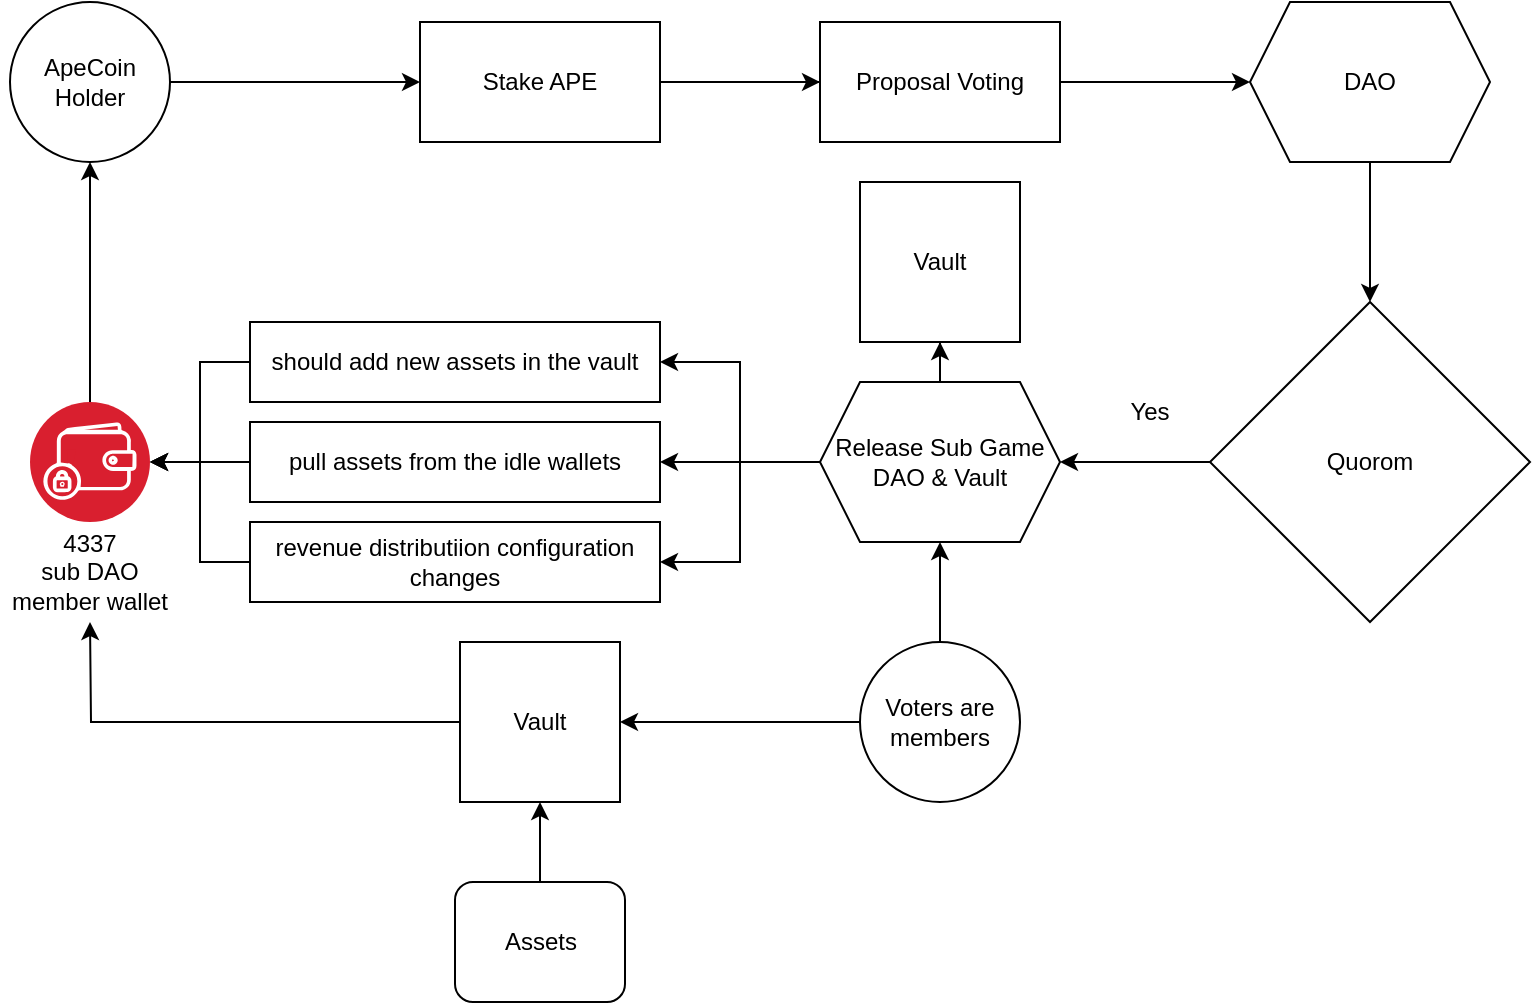 <mxfile version="22.1.5" type="github">
  <diagram name="Page-1" id="HEoOxhop8Ih9AfGgCKOJ">
    <mxGraphModel dx="1356" dy="724" grid="1" gridSize="10" guides="1" tooltips="1" connect="1" arrows="1" fold="1" page="1" pageScale="1" pageWidth="850" pageHeight="1100" math="0" shadow="0">
      <root>
        <mxCell id="0" />
        <mxCell id="1" parent="0" />
        <mxCell id="kkcZBeg4sPtkYq2LsZ84-3" value="" style="edgeStyle=orthogonalEdgeStyle;rounded=0;orthogonalLoop=1;jettySize=auto;html=1;" edge="1" parent="1" source="kkcZBeg4sPtkYq2LsZ84-1" target="kkcZBeg4sPtkYq2LsZ84-2">
          <mxGeometry relative="1" as="geometry" />
        </mxCell>
        <mxCell id="kkcZBeg4sPtkYq2LsZ84-1" value="ApeCoin&lt;br&gt;Holder" style="ellipse;whiteSpace=wrap;html=1;aspect=fixed;" vertex="1" parent="1">
          <mxGeometry x="20" y="210" width="80" height="80" as="geometry" />
        </mxCell>
        <mxCell id="kkcZBeg4sPtkYq2LsZ84-5" value="" style="edgeStyle=orthogonalEdgeStyle;rounded=0;orthogonalLoop=1;jettySize=auto;html=1;" edge="1" parent="1" source="kkcZBeg4sPtkYq2LsZ84-2" target="kkcZBeg4sPtkYq2LsZ84-4">
          <mxGeometry relative="1" as="geometry" />
        </mxCell>
        <mxCell id="kkcZBeg4sPtkYq2LsZ84-7" value="" style="edgeStyle=orthogonalEdgeStyle;rounded=0;orthogonalLoop=1;jettySize=auto;html=1;" edge="1" parent="1" source="kkcZBeg4sPtkYq2LsZ84-2" target="kkcZBeg4sPtkYq2LsZ84-6">
          <mxGeometry relative="1" as="geometry" />
        </mxCell>
        <mxCell id="kkcZBeg4sPtkYq2LsZ84-2" value="Stake APE" style="whiteSpace=wrap;html=1;" vertex="1" parent="1">
          <mxGeometry x="225" y="220" width="120" height="60" as="geometry" />
        </mxCell>
        <mxCell id="kkcZBeg4sPtkYq2LsZ84-9" value="" style="edgeStyle=orthogonalEdgeStyle;rounded=0;orthogonalLoop=1;jettySize=auto;html=1;" edge="1" parent="1" source="kkcZBeg4sPtkYq2LsZ84-4" target="kkcZBeg4sPtkYq2LsZ84-8">
          <mxGeometry relative="1" as="geometry" />
        </mxCell>
        <mxCell id="kkcZBeg4sPtkYq2LsZ84-4" value="DAO" style="shape=hexagon;perimeter=hexagonPerimeter2;whiteSpace=wrap;html=1;fixedSize=1;" vertex="1" parent="1">
          <mxGeometry x="640" y="210" width="120" height="80" as="geometry" />
        </mxCell>
        <mxCell id="kkcZBeg4sPtkYq2LsZ84-6" value="Proposal Voting" style="whiteSpace=wrap;html=1;" vertex="1" parent="1">
          <mxGeometry x="425" y="220" width="120" height="60" as="geometry" />
        </mxCell>
        <mxCell id="kkcZBeg4sPtkYq2LsZ84-12" value="" style="edgeStyle=orthogonalEdgeStyle;rounded=0;orthogonalLoop=1;jettySize=auto;html=1;" edge="1" parent="1" source="kkcZBeg4sPtkYq2LsZ84-8" target="kkcZBeg4sPtkYq2LsZ84-10">
          <mxGeometry relative="1" as="geometry" />
        </mxCell>
        <mxCell id="kkcZBeg4sPtkYq2LsZ84-8" value="Quorom" style="rhombus;whiteSpace=wrap;html=1;" vertex="1" parent="1">
          <mxGeometry x="620" y="360" width="160" height="160" as="geometry" />
        </mxCell>
        <mxCell id="kkcZBeg4sPtkYq2LsZ84-18" value="" style="edgeStyle=orthogonalEdgeStyle;rounded=0;orthogonalLoop=1;jettySize=auto;html=1;" edge="1" parent="1" source="kkcZBeg4sPtkYq2LsZ84-10" target="kkcZBeg4sPtkYq2LsZ84-16">
          <mxGeometry relative="1" as="geometry" />
        </mxCell>
        <mxCell id="kkcZBeg4sPtkYq2LsZ84-20" value="" style="edgeStyle=orthogonalEdgeStyle;rounded=0;orthogonalLoop=1;jettySize=auto;html=1;" edge="1" parent="1" source="kkcZBeg4sPtkYq2LsZ84-10" target="kkcZBeg4sPtkYq2LsZ84-19">
          <mxGeometry relative="1" as="geometry" />
        </mxCell>
        <mxCell id="kkcZBeg4sPtkYq2LsZ84-24" style="edgeStyle=orthogonalEdgeStyle;rounded=0;orthogonalLoop=1;jettySize=auto;html=1;entryX=1;entryY=0.5;entryDx=0;entryDy=0;" edge="1" parent="1" source="kkcZBeg4sPtkYq2LsZ84-10" target="kkcZBeg4sPtkYq2LsZ84-21">
          <mxGeometry relative="1" as="geometry" />
        </mxCell>
        <mxCell id="kkcZBeg4sPtkYq2LsZ84-25" style="edgeStyle=orthogonalEdgeStyle;rounded=0;orthogonalLoop=1;jettySize=auto;html=1;entryX=1;entryY=0.5;entryDx=0;entryDy=0;" edge="1" parent="1" source="kkcZBeg4sPtkYq2LsZ84-10" target="kkcZBeg4sPtkYq2LsZ84-22">
          <mxGeometry relative="1" as="geometry" />
        </mxCell>
        <mxCell id="kkcZBeg4sPtkYq2LsZ84-10" value="Release Sub Game DAO &amp;amp; Vault" style="shape=hexagon;perimeter=hexagonPerimeter2;whiteSpace=wrap;html=1;fixedSize=1;" vertex="1" parent="1">
          <mxGeometry x="425" y="400" width="120" height="80" as="geometry" />
        </mxCell>
        <mxCell id="kkcZBeg4sPtkYq2LsZ84-13" value="Yes" style="text;html=1;strokeColor=none;fillColor=none;align=center;verticalAlign=middle;whiteSpace=wrap;rounded=0;" vertex="1" parent="1">
          <mxGeometry x="560" y="400" width="60" height="30" as="geometry" />
        </mxCell>
        <mxCell id="kkcZBeg4sPtkYq2LsZ84-15" value="" style="edgeStyle=orthogonalEdgeStyle;rounded=0;orthogonalLoop=1;jettySize=auto;html=1;" edge="1" parent="1" source="kkcZBeg4sPtkYq2LsZ84-14" target="kkcZBeg4sPtkYq2LsZ84-10">
          <mxGeometry relative="1" as="geometry" />
        </mxCell>
        <mxCell id="kkcZBeg4sPtkYq2LsZ84-33" style="edgeStyle=orthogonalEdgeStyle;rounded=0;orthogonalLoop=1;jettySize=auto;html=1;entryX=1;entryY=0.5;entryDx=0;entryDy=0;" edge="1" parent="1" source="kkcZBeg4sPtkYq2LsZ84-14" target="kkcZBeg4sPtkYq2LsZ84-32">
          <mxGeometry relative="1" as="geometry" />
        </mxCell>
        <mxCell id="kkcZBeg4sPtkYq2LsZ84-14" value="Voters are members" style="ellipse;whiteSpace=wrap;html=1;aspect=fixed;" vertex="1" parent="1">
          <mxGeometry x="445" y="530" width="80" height="80" as="geometry" />
        </mxCell>
        <mxCell id="kkcZBeg4sPtkYq2LsZ84-16" value="Vault" style="whiteSpace=wrap;html=1;aspect=fixed;" vertex="1" parent="1">
          <mxGeometry x="445" y="300" width="80" height="80" as="geometry" />
        </mxCell>
        <mxCell id="kkcZBeg4sPtkYq2LsZ84-28" value="" style="edgeStyle=orthogonalEdgeStyle;rounded=0;orthogonalLoop=1;jettySize=auto;html=1;" edge="1" parent="1" source="kkcZBeg4sPtkYq2LsZ84-19" target="kkcZBeg4sPtkYq2LsZ84-26">
          <mxGeometry relative="1" as="geometry" />
        </mxCell>
        <mxCell id="kkcZBeg4sPtkYq2LsZ84-19" value="pull assets from the idle wallets" style="whiteSpace=wrap;html=1;" vertex="1" parent="1">
          <mxGeometry x="140" y="420" width="205" height="40" as="geometry" />
        </mxCell>
        <mxCell id="kkcZBeg4sPtkYq2LsZ84-27" style="edgeStyle=orthogonalEdgeStyle;rounded=0;orthogonalLoop=1;jettySize=auto;html=1;entryX=1;entryY=0.5;entryDx=0;entryDy=0;" edge="1" parent="1" source="kkcZBeg4sPtkYq2LsZ84-21" target="kkcZBeg4sPtkYq2LsZ84-26">
          <mxGeometry relative="1" as="geometry" />
        </mxCell>
        <mxCell id="kkcZBeg4sPtkYq2LsZ84-21" value="should add new assets in the vault" style="whiteSpace=wrap;html=1;" vertex="1" parent="1">
          <mxGeometry x="140" y="370" width="205" height="40" as="geometry" />
        </mxCell>
        <mxCell id="kkcZBeg4sPtkYq2LsZ84-29" style="edgeStyle=orthogonalEdgeStyle;rounded=0;orthogonalLoop=1;jettySize=auto;html=1;" edge="1" parent="1" source="kkcZBeg4sPtkYq2LsZ84-22" target="kkcZBeg4sPtkYq2LsZ84-26">
          <mxGeometry relative="1" as="geometry" />
        </mxCell>
        <mxCell id="kkcZBeg4sPtkYq2LsZ84-22" value="revenue distributiion configuration changes" style="whiteSpace=wrap;html=1;" vertex="1" parent="1">
          <mxGeometry x="140" y="470" width="205" height="40" as="geometry" />
        </mxCell>
        <mxCell id="kkcZBeg4sPtkYq2LsZ84-31" style="edgeStyle=orthogonalEdgeStyle;rounded=0;orthogonalLoop=1;jettySize=auto;html=1;entryX=0.5;entryY=1;entryDx=0;entryDy=0;" edge="1" parent="1" source="kkcZBeg4sPtkYq2LsZ84-26" target="kkcZBeg4sPtkYq2LsZ84-1">
          <mxGeometry relative="1" as="geometry" />
        </mxCell>
        <mxCell id="kkcZBeg4sPtkYq2LsZ84-26" value="" style="image;aspect=fixed;perimeter=ellipsePerimeter;html=1;align=center;shadow=0;dashed=0;fontColor=#4277BB;labelBackgroundColor=default;fontSize=12;spacingTop=3;image=img/lib/ibm/blockchain/wallet.svg;" vertex="1" parent="1">
          <mxGeometry x="30" y="410" width="60" height="60" as="geometry" />
        </mxCell>
        <mxCell id="kkcZBeg4sPtkYq2LsZ84-30" value="4337&lt;br&gt;sub DAO member wallet" style="text;html=1;strokeColor=none;fillColor=none;align=center;verticalAlign=middle;whiteSpace=wrap;rounded=0;" vertex="1" parent="1">
          <mxGeometry x="15" y="480" width="90" height="30" as="geometry" />
        </mxCell>
        <mxCell id="kkcZBeg4sPtkYq2LsZ84-37" style="edgeStyle=orthogonalEdgeStyle;rounded=0;orthogonalLoop=1;jettySize=auto;html=1;" edge="1" parent="1" source="kkcZBeg4sPtkYq2LsZ84-32">
          <mxGeometry relative="1" as="geometry">
            <mxPoint x="60" y="520" as="targetPoint" />
          </mxGeometry>
        </mxCell>
        <mxCell id="kkcZBeg4sPtkYq2LsZ84-32" value="Vault" style="whiteSpace=wrap;html=1;aspect=fixed;" vertex="1" parent="1">
          <mxGeometry x="245" y="530" width="80" height="80" as="geometry" />
        </mxCell>
        <mxCell id="kkcZBeg4sPtkYq2LsZ84-35" value="" style="edgeStyle=orthogonalEdgeStyle;rounded=0;orthogonalLoop=1;jettySize=auto;html=1;" edge="1" parent="1" source="kkcZBeg4sPtkYq2LsZ84-34" target="kkcZBeg4sPtkYq2LsZ84-32">
          <mxGeometry relative="1" as="geometry" />
        </mxCell>
        <mxCell id="kkcZBeg4sPtkYq2LsZ84-34" value="Assets" style="rounded=1;whiteSpace=wrap;html=1;" vertex="1" parent="1">
          <mxGeometry x="242.5" y="650" width="85" height="60" as="geometry" />
        </mxCell>
      </root>
    </mxGraphModel>
  </diagram>
</mxfile>
